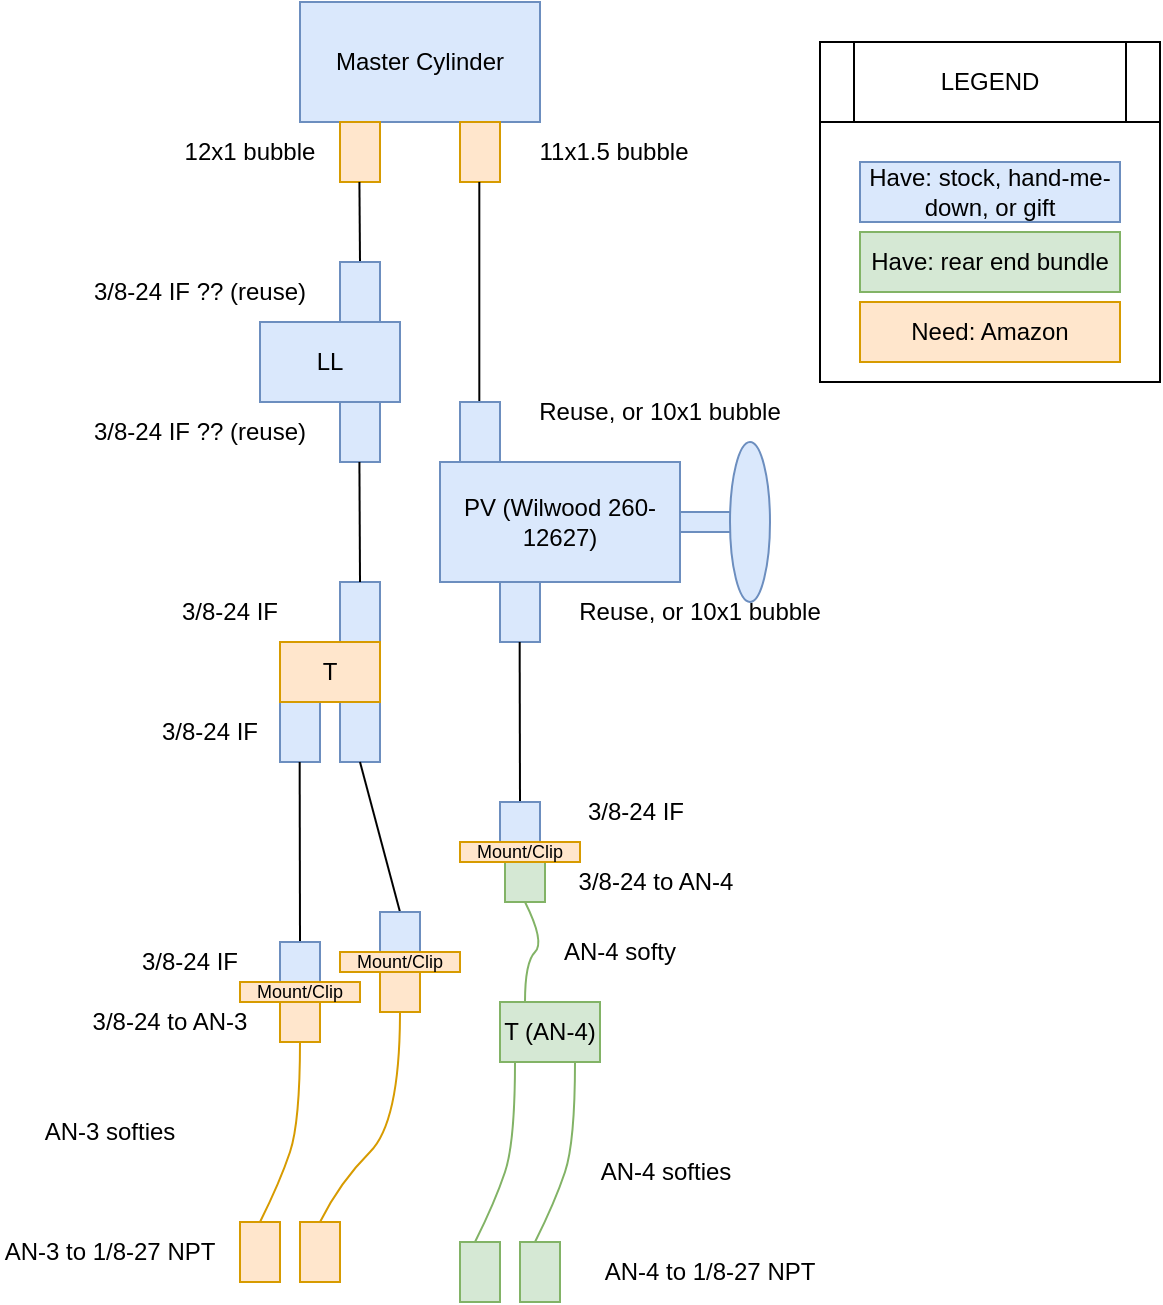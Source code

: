 <mxfile version="22.1.21" type="device">
  <diagram name="Page-1" id="NrHL3v-dRATDqxbaZaOY">
    <mxGraphModel dx="986" dy="544" grid="1" gridSize="10" guides="1" tooltips="1" connect="1" arrows="1" fold="1" page="1" pageScale="1" pageWidth="850" pageHeight="1100" math="0" shadow="0">
      <root>
        <mxCell id="0" />
        <mxCell id="1" parent="0" />
        <mxCell id="9CXYU9XPuON2b9urjZTa-33" value="" style="rounded=0;whiteSpace=wrap;html=1;" parent="1" vertex="1">
          <mxGeometry x="460" y="60" width="170" height="170" as="geometry" />
        </mxCell>
        <mxCell id="Fj2LazFwKNqtYFk179Nd-1" value="Master Cylinder" style="rounded=0;whiteSpace=wrap;html=1;fillColor=#dae8fc;strokeColor=#6c8ebf;" parent="1" vertex="1">
          <mxGeometry x="200" y="40" width="120" height="60" as="geometry" />
        </mxCell>
        <mxCell id="Fj2LazFwKNqtYFk179Nd-2" value="" style="rounded=0;whiteSpace=wrap;html=1;fillColor=#ffe6cc;strokeColor=#d79b00;" parent="1" vertex="1">
          <mxGeometry x="220" y="100" width="20" height="30" as="geometry" />
        </mxCell>
        <mxCell id="Fj2LazFwKNqtYFk179Nd-3" value="" style="rounded=0;whiteSpace=wrap;html=1;fillColor=#ffe6cc;strokeColor=#d79b00;" parent="1" vertex="1">
          <mxGeometry x="280" y="100" width="20" height="30" as="geometry" />
        </mxCell>
        <mxCell id="Fj2LazFwKNqtYFk179Nd-5" value="" style="endArrow=none;html=1;rounded=0;" parent="1" edge="1">
          <mxGeometry width="50" height="50" relative="1" as="geometry">
            <mxPoint x="289.66" y="240" as="sourcePoint" />
            <mxPoint x="289.66" y="130" as="targetPoint" />
          </mxGeometry>
        </mxCell>
        <mxCell id="Fj2LazFwKNqtYFk179Nd-9" value=" 11x1.5 bubble" style="text;html=1;strokeColor=none;fillColor=none;align=center;verticalAlign=middle;whiteSpace=wrap;rounded=0;" parent="1" vertex="1">
          <mxGeometry x="314" y="110" width="86" height="10" as="geometry" />
        </mxCell>
        <mxCell id="Fj2LazFwKNqtYFk179Nd-16" value="PV (Wilwood 260-12627)" style="rounded=0;whiteSpace=wrap;html=1;fillColor=#dae8fc;strokeColor=#6c8ebf;" parent="1" vertex="1">
          <mxGeometry x="270" y="270" width="120" height="60" as="geometry" />
        </mxCell>
        <mxCell id="Fj2LazFwKNqtYFk179Nd-17" value="" style="rounded=0;whiteSpace=wrap;html=1;fillColor=#dae8fc;strokeColor=#6c8ebf;fillStyle=auto;gradientDirection=east;" parent="1" vertex="1">
          <mxGeometry x="280" y="240" width="20" height="30" as="geometry" />
        </mxCell>
        <mxCell id="Fj2LazFwKNqtYFk179Nd-18" value="" style="rounded=0;whiteSpace=wrap;html=1;fillColor=#dae8fc;strokeColor=#6c8ebf;" parent="1" vertex="1">
          <mxGeometry x="220" y="330" width="20" height="30" as="geometry" />
        </mxCell>
        <mxCell id="Fj2LazFwKNqtYFk179Nd-21" value="" style="rounded=0;whiteSpace=wrap;html=1;fillColor=#dae8fc;strokeColor=#6c8ebf;" parent="1" vertex="1">
          <mxGeometry x="300" y="330" width="20" height="30" as="geometry" />
        </mxCell>
        <mxCell id="Fj2LazFwKNqtYFk179Nd-22" value="" style="rounded=0;whiteSpace=wrap;html=1;fillColor=#dae8fc;strokeColor=#6c8ebf;" parent="1" vertex="1">
          <mxGeometry x="220" y="390" width="20" height="30" as="geometry" />
        </mxCell>
        <mxCell id="Fj2LazFwKNqtYFk179Nd-23" value="" style="rounded=0;whiteSpace=wrap;html=1;fillColor=#dae8fc;strokeColor=#6c8ebf;" parent="1" vertex="1">
          <mxGeometry x="190" y="390" width="20" height="30" as="geometry" />
        </mxCell>
        <mxCell id="Fj2LazFwKNqtYFk179Nd-26" value="" style="endArrow=none;html=1;rounded=0;exitX=0.5;exitY=0;exitDx=0;exitDy=0;" parent="1" source="Fj2LazFwKNqtYFk179Nd-72" edge="1">
          <mxGeometry width="50" height="50" relative="1" as="geometry">
            <mxPoint x="310" y="430" as="sourcePoint" />
            <mxPoint x="309.83" y="360" as="targetPoint" />
          </mxGeometry>
        </mxCell>
        <mxCell id="Fj2LazFwKNqtYFk179Nd-29" value="" style="endArrow=none;html=1;rounded=0;exitX=0.5;exitY=0;exitDx=0;exitDy=0;" parent="1" source="9CXYU9XPuON2b9urjZTa-40" edge="1">
          <mxGeometry width="50" height="50" relative="1" as="geometry">
            <mxPoint x="230" y="470" as="sourcePoint" />
            <mxPoint x="230" y="420" as="targetPoint" />
          </mxGeometry>
        </mxCell>
        <mxCell id="Fj2LazFwKNqtYFk179Nd-30" value="" style="endArrow=none;html=1;rounded=0;exitX=0.5;exitY=0;exitDx=0;exitDy=0;" parent="1" source="9CXYU9XPuON2b9urjZTa-36" edge="1">
          <mxGeometry width="50" height="50" relative="1" as="geometry">
            <mxPoint x="200" y="500" as="sourcePoint" />
            <mxPoint x="199.83" y="420" as="targetPoint" />
          </mxGeometry>
        </mxCell>
        <mxCell id="Fj2LazFwKNqtYFk179Nd-38" value="" style="curved=1;endArrow=none;html=1;rounded=0;endFill=0;entryX=0.5;entryY=1;entryDx=0;entryDy=0;fillColor=#ffe6cc;strokeColor=#d79b00;" parent="1" edge="1">
          <mxGeometry width="50" height="50" relative="1" as="geometry">
            <mxPoint x="180" y="650" as="sourcePoint" />
            <mxPoint x="200" y="560" as="targetPoint" />
            <Array as="points">
              <mxPoint x="190" y="630" />
              <mxPoint x="200" y="600" />
            </Array>
          </mxGeometry>
        </mxCell>
        <mxCell id="Fj2LazFwKNqtYFk179Nd-40" value="3/8-24 to AN-3" style="text;html=1;strokeColor=none;fillColor=none;align=center;verticalAlign=middle;whiteSpace=wrap;rounded=0;" parent="1" vertex="1">
          <mxGeometry x="90" y="545" width="90" height="10" as="geometry" />
        </mxCell>
        <mxCell id="Fj2LazFwKNqtYFk179Nd-41" value="" style="curved=1;endArrow=none;html=1;rounded=0;endFill=0;entryX=0.5;entryY=1;entryDx=0;entryDy=0;fillColor=#ffe6cc;strokeColor=#d79b00;" parent="1" target="9CXYU9XPuON2b9urjZTa-41" edge="1">
          <mxGeometry width="50" height="50" relative="1" as="geometry">
            <mxPoint x="210" y="650" as="sourcePoint" />
            <mxPoint x="230" y="560" as="targetPoint" />
            <Array as="points">
              <mxPoint x="220" y="630" />
              <mxPoint x="250" y="600" />
            </Array>
          </mxGeometry>
        </mxCell>
        <mxCell id="Fj2LazFwKNqtYFk179Nd-43" value="AN-3 softies" style="text;html=1;strokeColor=none;fillColor=none;align=center;verticalAlign=middle;whiteSpace=wrap;rounded=0;" parent="1" vertex="1">
          <mxGeometry x="70" y="600" width="70" height="10" as="geometry" />
        </mxCell>
        <mxCell id="Fj2LazFwKNqtYFk179Nd-45" value="" style="rounded=0;whiteSpace=wrap;html=1;fillColor=#ffe6cc;strokeColor=#d79b00;" parent="1" vertex="1">
          <mxGeometry x="170" y="650" width="20" height="30" as="geometry" />
        </mxCell>
        <mxCell id="Fj2LazFwKNqtYFk179Nd-46" value="" style="rounded=0;whiteSpace=wrap;html=1;fillColor=#ffe6cc;strokeColor=#d79b00;" parent="1" vertex="1">
          <mxGeometry x="200" y="650" width="20" height="30" as="geometry" />
        </mxCell>
        <mxCell id="Fj2LazFwKNqtYFk179Nd-51" value="T (AN-4)" style="rounded=0;whiteSpace=wrap;html=1;fillColor=#d5e8d4;strokeColor=#82b366;" parent="1" vertex="1">
          <mxGeometry x="300" y="540" width="50" height="30" as="geometry" />
        </mxCell>
        <mxCell id="Fj2LazFwKNqtYFk179Nd-61" value="" style="curved=1;endArrow=none;html=1;rounded=0;endFill=0;entryX=0.5;entryY=1;entryDx=0;entryDy=0;fillColor=#d5e8d4;strokeColor=#82b366;" parent="1" edge="1">
          <mxGeometry width="50" height="50" relative="1" as="geometry">
            <mxPoint x="287.5" y="660" as="sourcePoint" />
            <mxPoint x="307.5" y="570" as="targetPoint" />
            <Array as="points">
              <mxPoint x="297.5" y="640" />
              <mxPoint x="307.5" y="610" />
            </Array>
          </mxGeometry>
        </mxCell>
        <mxCell id="Fj2LazFwKNqtYFk179Nd-64" value="" style="curved=1;endArrow=none;html=1;rounded=0;endFill=0;entryX=0.5;entryY=1;entryDx=0;entryDy=0;fillColor=#d5e8d4;strokeColor=#82b366;" parent="1" edge="1">
          <mxGeometry width="50" height="50" relative="1" as="geometry">
            <mxPoint x="317.5" y="660" as="sourcePoint" />
            <mxPoint x="337.5" y="570" as="targetPoint" />
            <Array as="points">
              <mxPoint x="327.5" y="640" />
              <mxPoint x="337.5" y="610" />
            </Array>
          </mxGeometry>
        </mxCell>
        <mxCell id="Fj2LazFwKNqtYFk179Nd-66" value="AN-4 softies" style="text;html=1;strokeColor=none;fillColor=none;align=center;verticalAlign=middle;whiteSpace=wrap;rounded=0;" parent="1" vertex="1">
          <mxGeometry x="347.5" y="620" width="70" height="10" as="geometry" />
        </mxCell>
        <mxCell id="Fj2LazFwKNqtYFk179Nd-72" value="" style="rounded=0;whiteSpace=wrap;html=1;fillColor=#dae8fc;strokeColor=#6c8ebf;" parent="1" vertex="1">
          <mxGeometry x="300" y="440" width="20" height="20" as="geometry" />
        </mxCell>
        <mxCell id="Fj2LazFwKNqtYFk179Nd-77" value="3/8-24 IF" style="text;html=1;strokeColor=none;fillColor=none;align=center;verticalAlign=middle;whiteSpace=wrap;rounded=0;" parent="1" vertex="1">
          <mxGeometry x="322.5" y="440" width="90" height="10" as="geometry" />
        </mxCell>
        <mxCell id="9CXYU9XPuON2b9urjZTa-2" value=" 12x1 bubble" style="text;html=1;strokeColor=none;fillColor=none;align=center;verticalAlign=middle;whiteSpace=wrap;rounded=0;" parent="1" vertex="1">
          <mxGeometry x="140" y="110" width="70" height="10" as="geometry" />
        </mxCell>
        <mxCell id="9CXYU9XPuON2b9urjZTa-3" value="T" style="rounded=0;whiteSpace=wrap;html=1;fillColor=#ffe6cc;strokeColor=#d79b00;" parent="1" vertex="1">
          <mxGeometry x="190" y="360" width="50" height="30" as="geometry" />
        </mxCell>
        <mxCell id="9CXYU9XPuON2b9urjZTa-4" value="" style="rounded=0;whiteSpace=wrap;html=1;fillColor=#dae8fc;strokeColor=#6c8ebf;" parent="1" vertex="1">
          <mxGeometry x="390" y="295" width="40" height="10" as="geometry" />
        </mxCell>
        <mxCell id="9CXYU9XPuON2b9urjZTa-5" value="" style="ellipse;whiteSpace=wrap;html=1;fillColor=#dae8fc;strokeColor=#6c8ebf;" parent="1" vertex="1">
          <mxGeometry x="415" y="260" width="20" height="80" as="geometry" />
        </mxCell>
        <mxCell id="9CXYU9XPuON2b9urjZTa-6" value="Reuse, or 10x1 bubble" style="text;html=1;strokeColor=none;fillColor=none;align=center;verticalAlign=middle;whiteSpace=wrap;rounded=0;" parent="1" vertex="1">
          <mxGeometry x="310" y="240" width="140" height="10" as="geometry" />
        </mxCell>
        <mxCell id="9CXYU9XPuON2b9urjZTa-7" value="Reuse, or 10x1 bubble" style="text;html=1;strokeColor=none;fillColor=none;align=center;verticalAlign=middle;whiteSpace=wrap;rounded=0;" parent="1" vertex="1">
          <mxGeometry x="330" y="340" width="140" height="10" as="geometry" />
        </mxCell>
        <mxCell id="9CXYU9XPuON2b9urjZTa-8" value="3/8-24 IF" style="text;html=1;strokeColor=none;fillColor=none;align=center;verticalAlign=middle;whiteSpace=wrap;rounded=0;" parent="1" vertex="1">
          <mxGeometry x="120" y="340" width="90" height="10" as="geometry" />
        </mxCell>
        <mxCell id="9CXYU9XPuON2b9urjZTa-9" value="3/8-24 IF" style="text;html=1;strokeColor=none;fillColor=none;align=center;verticalAlign=middle;whiteSpace=wrap;rounded=0;" parent="1" vertex="1">
          <mxGeometry x="110" y="400" width="90" height="10" as="geometry" />
        </mxCell>
        <mxCell id="9CXYU9XPuON2b9urjZTa-10" value="" style="endArrow=none;html=1;rounded=0;" parent="1" edge="1">
          <mxGeometry width="50" height="50" relative="1" as="geometry">
            <mxPoint x="230" y="170" as="sourcePoint" />
            <mxPoint x="229.71" y="130" as="targetPoint" />
          </mxGeometry>
        </mxCell>
        <mxCell id="9CXYU9XPuON2b9urjZTa-11" value="LL" style="rounded=0;whiteSpace=wrap;html=1;fillColor=#dae8fc;strokeColor=#6c8ebf;" parent="1" vertex="1">
          <mxGeometry x="180" y="200" width="70" height="40" as="geometry" />
        </mxCell>
        <mxCell id="9CXYU9XPuON2b9urjZTa-12" value="" style="rounded=0;whiteSpace=wrap;html=1;fillColor=#dae8fc;strokeColor=#6c8ebf;" parent="1" vertex="1">
          <mxGeometry x="220" y="170" width="20" height="30" as="geometry" />
        </mxCell>
        <mxCell id="9CXYU9XPuON2b9urjZTa-14" value="3/8-24 IF ?? (reuse)" style="text;html=1;strokeColor=none;fillColor=none;align=center;verticalAlign=middle;whiteSpace=wrap;rounded=0;" parent="1" vertex="1">
          <mxGeometry x="90" y="180" width="120" height="10" as="geometry" />
        </mxCell>
        <mxCell id="9CXYU9XPuON2b9urjZTa-15" value="" style="rounded=0;whiteSpace=wrap;html=1;fillColor=#dae8fc;strokeColor=#6c8ebf;" parent="1" vertex="1">
          <mxGeometry x="220" y="240" width="20" height="30" as="geometry" />
        </mxCell>
        <mxCell id="9CXYU9XPuON2b9urjZTa-16" value="3/8-24 IF ?? (reuse)" style="text;html=1;strokeColor=none;fillColor=none;align=center;verticalAlign=middle;whiteSpace=wrap;rounded=0;" parent="1" vertex="1">
          <mxGeometry x="90" y="250" width="120" height="10" as="geometry" />
        </mxCell>
        <mxCell id="9CXYU9XPuON2b9urjZTa-17" value="" style="endArrow=none;html=1;rounded=0;exitX=0.5;exitY=0;exitDx=0;exitDy=0;" parent="1" source="Fj2LazFwKNqtYFk179Nd-18" edge="1">
          <mxGeometry width="50" height="50" relative="1" as="geometry">
            <mxPoint x="230" y="310" as="sourcePoint" />
            <mxPoint x="229.71" y="270" as="targetPoint" />
          </mxGeometry>
        </mxCell>
        <mxCell id="9CXYU9XPuON2b9urjZTa-18" value="AN-3 to 1/8-27 NPT" style="text;html=1;strokeColor=none;fillColor=none;align=center;verticalAlign=middle;whiteSpace=wrap;rounded=0;" parent="1" vertex="1">
          <mxGeometry x="50" y="660" width="110" height="10" as="geometry" />
        </mxCell>
        <mxCell id="9CXYU9XPuON2b9urjZTa-20" value="3/8-24 to AN-4" style="text;html=1;align=center;verticalAlign=middle;whiteSpace=wrap;rounded=0;" parent="1" vertex="1">
          <mxGeometry x="332.5" y="475" width="90" height="10" as="geometry" />
        </mxCell>
        <mxCell id="9CXYU9XPuON2b9urjZTa-21" value="" style="rounded=0;whiteSpace=wrap;html=1;fillColor=#d5e8d4;strokeColor=#82b366;" parent="1" vertex="1">
          <mxGeometry x="302.5" y="470" width="20" height="20" as="geometry" />
        </mxCell>
        <mxCell id="9CXYU9XPuON2b9urjZTa-22" value="AN-4 softy" style="text;html=1;align=center;verticalAlign=middle;whiteSpace=wrap;rounded=0;" parent="1" vertex="1">
          <mxGeometry x="324.5" y="510" width="70" height="10" as="geometry" />
        </mxCell>
        <mxCell id="9CXYU9XPuON2b9urjZTa-23" value="" style="curved=1;endArrow=none;html=1;rounded=0;endFill=0;entryX=0.5;entryY=1;entryDx=0;entryDy=0;fillColor=#d5e8d4;strokeColor=#82b366;" parent="1" edge="1">
          <mxGeometry width="50" height="50" relative="1" as="geometry">
            <mxPoint x="312.5" y="540" as="sourcePoint" />
            <mxPoint x="312.5" y="490" as="targetPoint" />
            <Array as="points">
              <mxPoint x="312.5" y="520" />
              <mxPoint x="322.5" y="510" />
            </Array>
          </mxGeometry>
        </mxCell>
        <mxCell id="9CXYU9XPuON2b9urjZTa-26" value="AN-4 to 1/8-27 NPT" style="text;html=1;strokeColor=none;fillColor=none;align=center;verticalAlign=middle;whiteSpace=wrap;rounded=0;" parent="1" vertex="1">
          <mxGeometry x="350" y="670" width="110" height="10" as="geometry" />
        </mxCell>
        <mxCell id="9CXYU9XPuON2b9urjZTa-27" value="" style="rounded=0;whiteSpace=wrap;html=1;fillColor=#d5e8d4;strokeColor=#82b366;" parent="1" vertex="1">
          <mxGeometry x="280" y="660" width="20" height="30" as="geometry" />
        </mxCell>
        <mxCell id="9CXYU9XPuON2b9urjZTa-28" value="" style="rounded=0;whiteSpace=wrap;html=1;fillColor=#d5e8d4;strokeColor=#82b366;" parent="1" vertex="1">
          <mxGeometry x="310" y="660" width="20" height="30" as="geometry" />
        </mxCell>
        <mxCell id="9CXYU9XPuON2b9urjZTa-29" value="Have: stock, hand-me-down, or gift" style="rounded=0;whiteSpace=wrap;html=1;fillColor=#dae8fc;strokeColor=#6c8ebf;" parent="1" vertex="1">
          <mxGeometry x="480" y="120" width="130" height="30" as="geometry" />
        </mxCell>
        <mxCell id="9CXYU9XPuON2b9urjZTa-30" value="Have: rear end bundle" style="rounded=0;whiteSpace=wrap;html=1;fillColor=#d5e8d4;strokeColor=#82b366;" parent="1" vertex="1">
          <mxGeometry x="480" y="155" width="130" height="30" as="geometry" />
        </mxCell>
        <mxCell id="9CXYU9XPuON2b9urjZTa-31" value="LEGEND" style="shape=process;whiteSpace=wrap;html=1;backgroundOutline=1;" parent="1" vertex="1">
          <mxGeometry x="460" y="60" width="170" height="40" as="geometry" />
        </mxCell>
        <mxCell id="9CXYU9XPuON2b9urjZTa-34" value="Mount/Clip" style="rounded=0;whiteSpace=wrap;html=1;fontSize=9;align=center;verticalAlign=middle;fillColor=#ffe6cc;strokeColor=#d79b00;" parent="1" vertex="1">
          <mxGeometry x="280" y="460" width="60" height="10" as="geometry" />
        </mxCell>
        <mxCell id="9CXYU9XPuON2b9urjZTa-36" value="" style="rounded=0;whiteSpace=wrap;html=1;fillColor=#dae8fc;strokeColor=#6c8ebf;" parent="1" vertex="1">
          <mxGeometry x="190" y="510" width="20" height="20" as="geometry" />
        </mxCell>
        <mxCell id="9CXYU9XPuON2b9urjZTa-37" value="" style="rounded=0;whiteSpace=wrap;html=1;fillColor=#ffe6cc;strokeColor=#d79b00;" parent="1" vertex="1">
          <mxGeometry x="190" y="540" width="20" height="20" as="geometry" />
        </mxCell>
        <mxCell id="9CXYU9XPuON2b9urjZTa-38" value="Mount/Clip" style="rounded=0;whiteSpace=wrap;html=1;fontSize=9;align=center;verticalAlign=middle;fillColor=#ffe6cc;strokeColor=#d79b00;" parent="1" vertex="1">
          <mxGeometry x="170" y="530" width="60" height="10" as="geometry" />
        </mxCell>
        <mxCell id="9CXYU9XPuON2b9urjZTa-39" value="3/8-24 IF" style="text;html=1;strokeColor=none;fillColor=none;align=center;verticalAlign=middle;whiteSpace=wrap;rounded=0;" parent="1" vertex="1">
          <mxGeometry x="100" y="515" width="90" height="10" as="geometry" />
        </mxCell>
        <mxCell id="9CXYU9XPuON2b9urjZTa-40" value="" style="rounded=0;whiteSpace=wrap;html=1;fillColor=#dae8fc;strokeColor=#6c8ebf;" parent="1" vertex="1">
          <mxGeometry x="240" y="495" width="20" height="20" as="geometry" />
        </mxCell>
        <mxCell id="9CXYU9XPuON2b9urjZTa-41" value="" style="rounded=0;whiteSpace=wrap;html=1;fillColor=#ffe6cc;strokeColor=#d79b00;" parent="1" vertex="1">
          <mxGeometry x="240" y="525" width="20" height="20" as="geometry" />
        </mxCell>
        <mxCell id="9CXYU9XPuON2b9urjZTa-42" value="Mount/Clip" style="rounded=0;whiteSpace=wrap;html=1;fontSize=9;align=center;verticalAlign=middle;fillColor=#ffe6cc;strokeColor=#d79b00;" parent="1" vertex="1">
          <mxGeometry x="220" y="515" width="60" height="10" as="geometry" />
        </mxCell>
        <mxCell id="9CXYU9XPuON2b9urjZTa-43" value="Need: Amazon" style="rounded=0;whiteSpace=wrap;html=1;fillColor=#ffe6cc;strokeColor=#d79b00;" parent="1" vertex="1">
          <mxGeometry x="480" y="190" width="130" height="30" as="geometry" />
        </mxCell>
      </root>
    </mxGraphModel>
  </diagram>
</mxfile>
